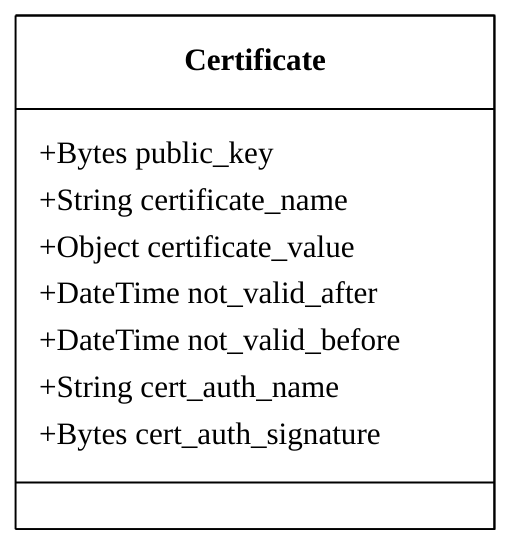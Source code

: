 %%{
  init: {
    'theme': 'base',
    'themeVariables': {
      'primaryColor': '#FFFFFF',
      'primaryTextColor': '#000',
      'primaryBorderColor': '#000',
      'lineColor': '#000',
      'secondaryColor': '#000',
      'tertiaryColor': '#000',
      'fontFamily':'Times New Roman'
    }
  }
}%%
classDiagram
    class Certificate{
        +Bytes public_key
        +String certificate_name
        +Object certificate_value
        +DateTime not_valid_after
        +DateTime not_valid_before
        +String cert_auth_name
        +Bytes cert_auth_signature
    }
